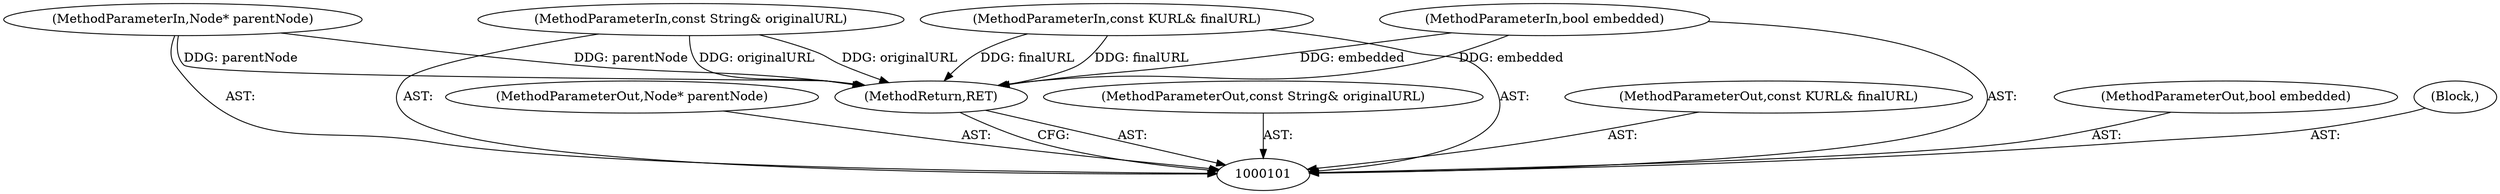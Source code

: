 digraph "0_Chrome_0220f39fac21d169a834ef91de362f4169f2eef5_0" {
"1000107" [label="(MethodReturn,RET)"];
"1000102" [label="(MethodParameterIn,Node* parentNode)"];
"1000115" [label="(MethodParameterOut,Node* parentNode)"];
"1000103" [label="(MethodParameterIn,const String& originalURL)"];
"1000116" [label="(MethodParameterOut,const String& originalURL)"];
"1000104" [label="(MethodParameterIn,const KURL& finalURL)"];
"1000117" [label="(MethodParameterOut,const KURL& finalURL)"];
"1000105" [label="(MethodParameterIn,bool embedded)"];
"1000118" [label="(MethodParameterOut,bool embedded)"];
"1000106" [label="(Block,)"];
"1000107" -> "1000101"  [label="AST: "];
"1000107" -> "1000101"  [label="CFG: "];
"1000105" -> "1000107"  [label="DDG: embedded"];
"1000104" -> "1000107"  [label="DDG: finalURL"];
"1000103" -> "1000107"  [label="DDG: originalURL"];
"1000102" -> "1000107"  [label="DDG: parentNode"];
"1000102" -> "1000101"  [label="AST: "];
"1000102" -> "1000107"  [label="DDG: parentNode"];
"1000115" -> "1000101"  [label="AST: "];
"1000103" -> "1000101"  [label="AST: "];
"1000103" -> "1000107"  [label="DDG: originalURL"];
"1000116" -> "1000101"  [label="AST: "];
"1000104" -> "1000101"  [label="AST: "];
"1000104" -> "1000107"  [label="DDG: finalURL"];
"1000117" -> "1000101"  [label="AST: "];
"1000105" -> "1000101"  [label="AST: "];
"1000105" -> "1000107"  [label="DDG: embedded"];
"1000118" -> "1000101"  [label="AST: "];
"1000106" -> "1000101"  [label="AST: "];
}
